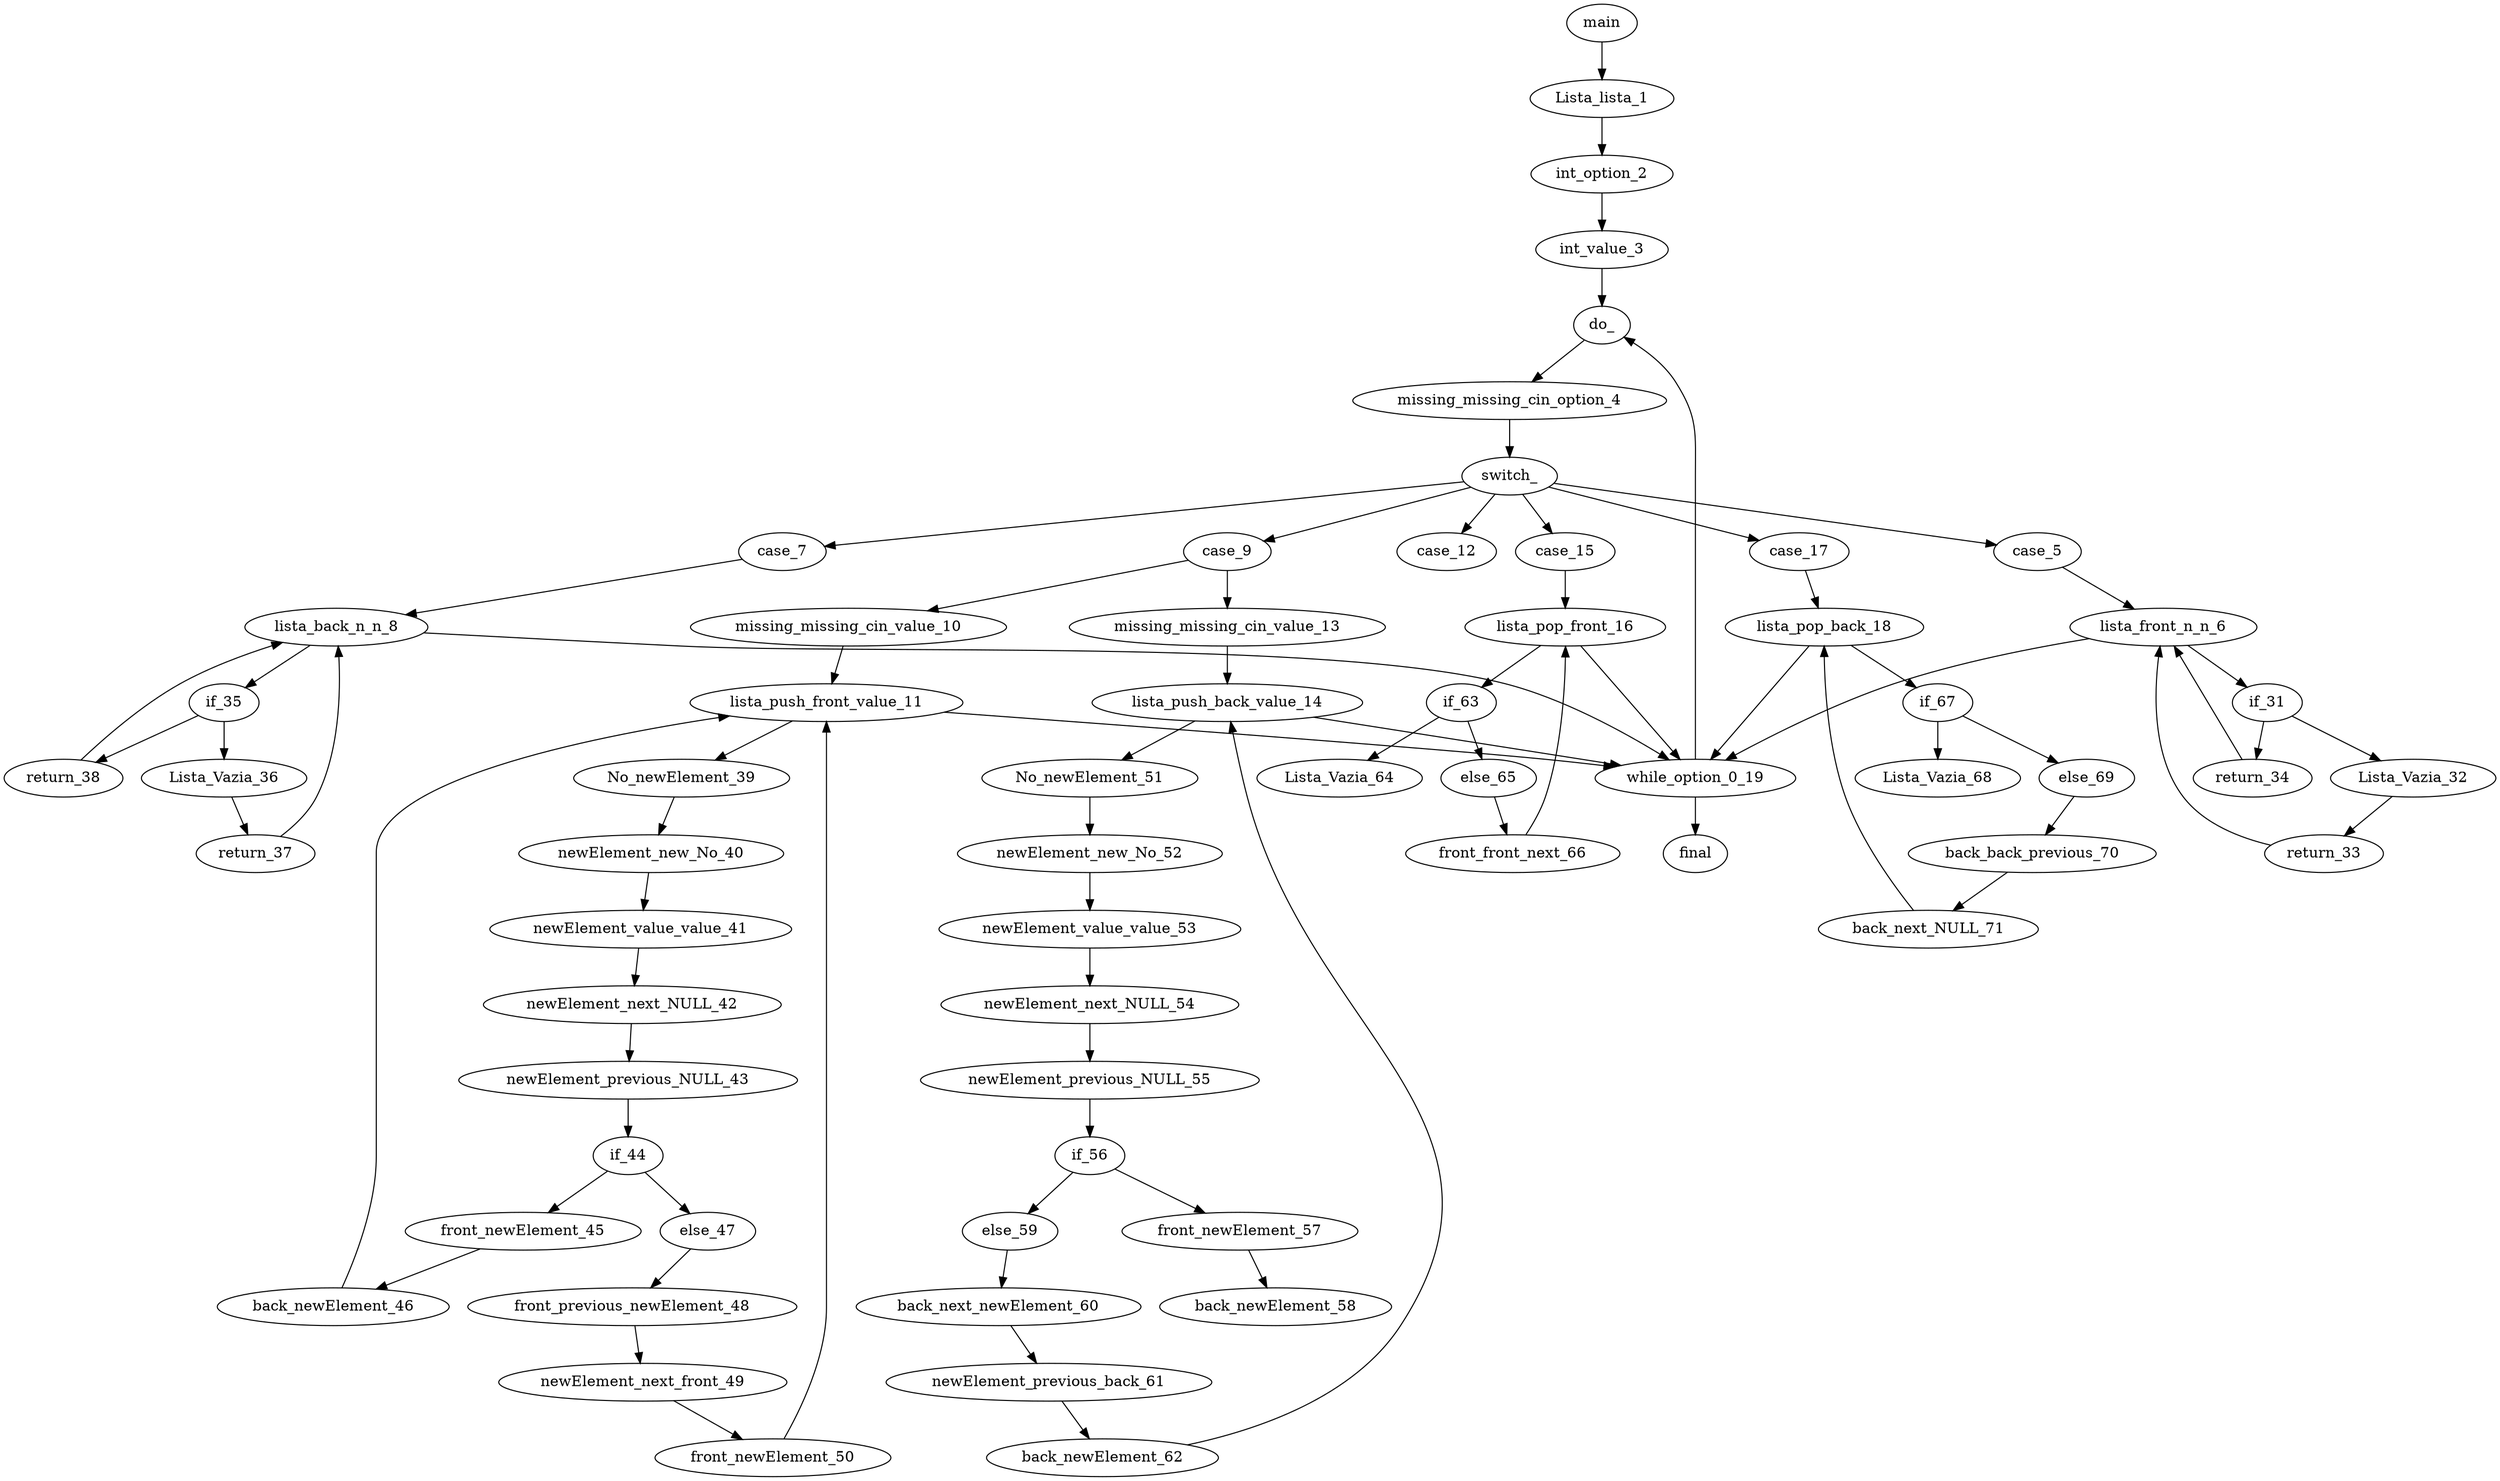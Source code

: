 strict digraph G {
main;
Lista_lista_1;
int_option_2;
int_value_3;
do_;
missing_missing_cin_option_4;
switch_;
case_5;
lista_front_n_n_6;
case_7;
lista_back_n_n_8;
case_9;
missing_missing_cin_value_10;
lista_push_front_value_11;
case_12;
missing_missing_cin_value_13;
lista_push_back_value_14;
case_15;
lista_pop_front_16;
case_17;
lista_pop_back_18;
while_option_0_19;
final;
if_31;
Lista_Vazia_32;
return_33;
return_34;
if_35;
Lista_Vazia_36;
return_37;
return_38;
No_newElement_39;
newElement_new_No_40;
newElement_value_value_41;
newElement_next_NULL_42;
newElement_previous_NULL_43;
if_44;
front_newElement_45;
back_newElement_46;
else_47;
front_previous_newElement_48;
newElement_next_front_49;
front_newElement_50;
No_newElement_51;
newElement_new_No_52;
newElement_value_value_53;
newElement_next_NULL_54;
newElement_previous_NULL_55;
if_56;
front_newElement_57;
back_newElement_58;
else_59;
back_next_newElement_60;
newElement_previous_back_61;
back_newElement_62;
if_63;
Lista_Vazia_64;
else_65;
front_front_next_66;
if_67;
Lista_Vazia_68;
else_69;
back_back_previous_70;
back_next_NULL_71;
main->Lista_lista_1;
Lista_lista_1->int_option_2;
int_option_2->int_value_3;
int_value_3->do_;
do_->missing_missing_cin_option_4;
missing_missing_cin_option_4->switch_;
switch_->case_5;
case_5->lista_front_n_n_6;
lista_front_n_n_6->if_31;
if_31->Lista_Vazia_32;
Lista_Vazia_32->return_33;
if_31->return_34;
return_33->lista_front_n_n_6;
return_34->lista_front_n_n_6;
lista_front_n_n_6->while_option_0_19;
switch_->case_7;
case_7->lista_back_n_n_8;
lista_back_n_n_8->if_35;
if_35->Lista_Vazia_36;
Lista_Vazia_36->return_37;
if_35->return_38;
return_37->lista_back_n_n_8;
return_38->lista_back_n_n_8;
lista_back_n_n_8->while_option_0_19;
switch_->case_9;
case_9->missing_missing_cin_value_10;
missing_missing_cin_value_10->lista_push_front_value_11;
lista_push_front_value_11->No_newElement_39;
No_newElement_39->newElement_new_No_40;
newElement_new_No_40->newElement_value_value_41;
newElement_value_value_41->newElement_next_NULL_42;
newElement_next_NULL_42->newElement_previous_NULL_43;
newElement_previous_NULL_43->if_44;
if_44->front_newElement_45;
front_newElement_45->back_newElement_46;
back_newElement_46->lista_push_front_value_11;
if_44->else_47;
else_47->front_previous_newElement_48;
front_previous_newElement_48->newElement_next_front_49;
newElement_next_front_49->front_newElement_50;
front_newElement_50->lista_push_front_value_11;
lista_push_front_value_11->while_option_0_19;
switch_->case_12;
case_9->missing_missing_cin_value_13;
missing_missing_cin_value_13->lista_push_back_value_14;
lista_push_back_value_14->No_newElement_51;
No_newElement_51->newElement_new_No_52;
newElement_new_No_52->newElement_value_value_53;
newElement_value_value_53->newElement_next_NULL_54;
newElement_next_NULL_54->newElement_previous_NULL_55;
newElement_previous_NULL_55->if_56;
if_56->front_newElement_57;
front_newElement_57->back_newElement_58;
if_56->else_59;
else_59->back_next_newElement_60;
back_next_newElement_60->newElement_previous_back_61;
newElement_previous_back_61->back_newElement_62;
back_newElement_62->lista_push_back_value_14;
lista_push_back_value_14->while_option_0_19;
switch_->case_15;
case_15->lista_pop_front_16;
lista_pop_front_16->if_63;
if_63->Lista_Vazia_64;
if_63->else_65;
else_65->front_front_next_66;
front_front_next_66->lista_pop_front_16;
lista_pop_front_16->while_option_0_19;
switch_->case_17;
case_17->lista_pop_back_18;
lista_pop_back_18->if_67;
if_67->Lista_Vazia_68;
if_67->else_69;
else_69->back_back_previous_70;
back_back_previous_70->back_next_NULL_71;
back_next_NULL_71->lista_pop_back_18;
lista_pop_back_18->while_option_0_19;
while_option_0_19->do_;
while_option_0_19->final;
}